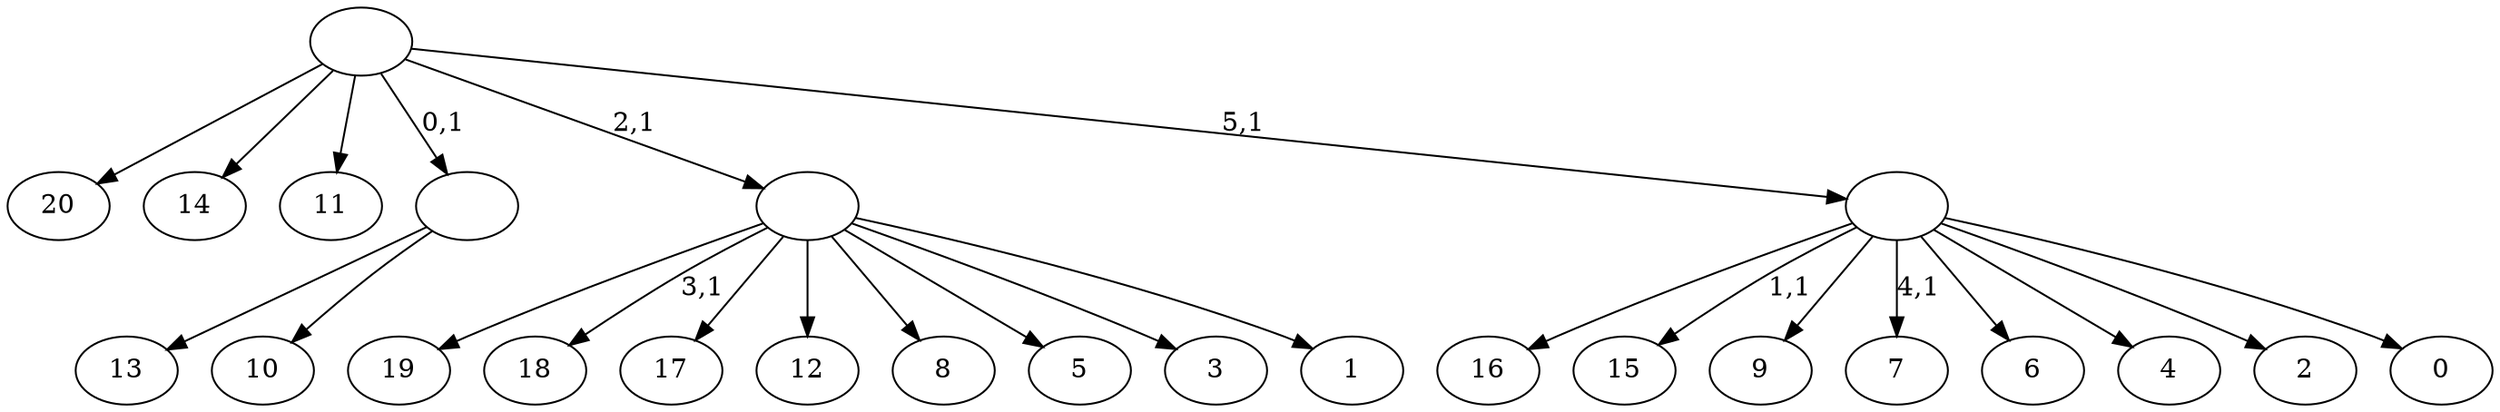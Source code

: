 digraph T {
	27 [label="20"]
	26 [label="19"]
	25 [label="18"]
	23 [label="17"]
	22 [label="16"]
	21 [label="15"]
	19 [label="14"]
	18 [label="13"]
	17 [label="12"]
	16 [label="11"]
	15 [label="10"]
	14 [label=""]
	13 [label="9"]
	12 [label="8"]
	11 [label="7"]
	9 [label="6"]
	8 [label="5"]
	7 [label="4"]
	6 [label="3"]
	5 [label="2"]
	4 [label="1"]
	3 [label=""]
	2 [label="0"]
	1 [label=""]
	0 [label=""]
	14 -> 18 [label=""]
	14 -> 15 [label=""]
	3 -> 25 [label="3,1"]
	3 -> 26 [label=""]
	3 -> 23 [label=""]
	3 -> 17 [label=""]
	3 -> 12 [label=""]
	3 -> 8 [label=""]
	3 -> 6 [label=""]
	3 -> 4 [label=""]
	1 -> 11 [label="4,1"]
	1 -> 21 [label="1,1"]
	1 -> 22 [label=""]
	1 -> 13 [label=""]
	1 -> 9 [label=""]
	1 -> 7 [label=""]
	1 -> 5 [label=""]
	1 -> 2 [label=""]
	0 -> 27 [label=""]
	0 -> 19 [label=""]
	0 -> 16 [label=""]
	0 -> 14 [label="0,1"]
	0 -> 3 [label="2,1"]
	0 -> 1 [label="5,1"]
}
